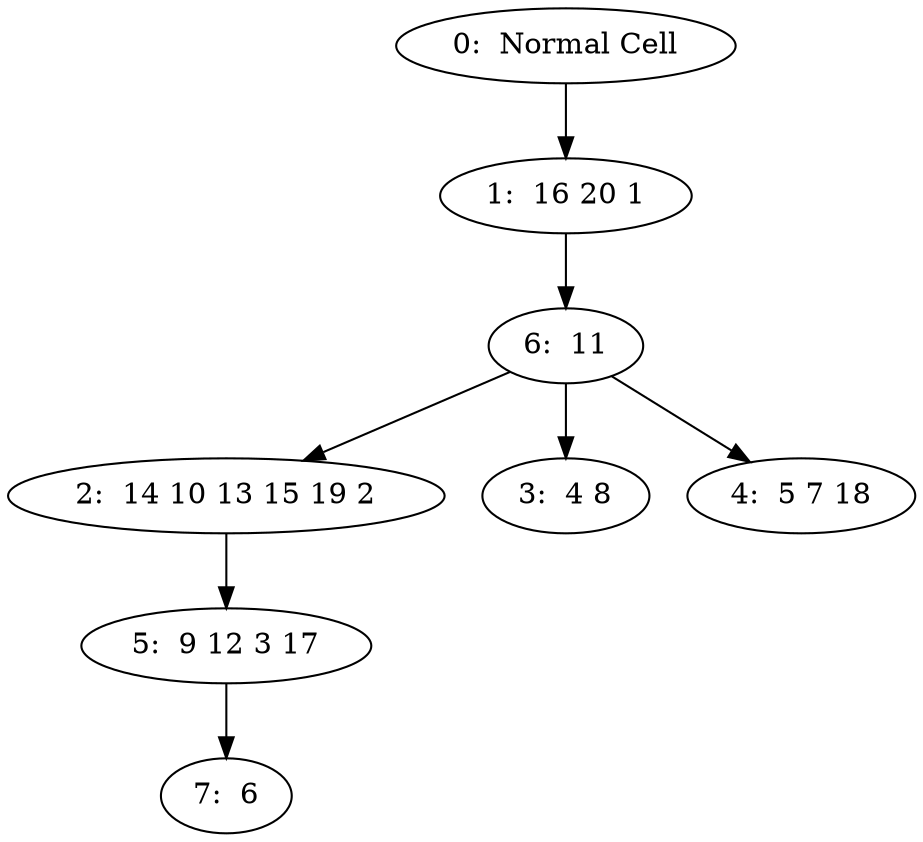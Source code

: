 digraph mytree {
"0:  Normal Cell" -> "1:  16 20 1";
"1:  16 20 1" -> "6:  11";
"2:  14 10 13 15 19 2" -> "5:  9 12 3 17";
"3:  4 8";
"4:  5 7 18";
"5:  9 12 3 17" -> "7:  6";
"6:  11" -> "2:  14 10 13 15 19 2";
"6:  11" -> "3:  4 8";
"6:  11" -> "4:  5 7 18";
"7:  6";
}
